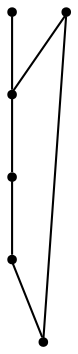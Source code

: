 graph {
  node [shape=point,comment="{\"directed\":false,\"doi\":\"10.1007/978-3-319-50106-2_41\",\"figure\":\"4 (1)\"}"]

  v0 [pos="629.1544239688119,364.53420649972566"]
  v1 [pos="577.3959319110088,363.65068805825683"]
  v2 [pos="401.3597593912904,364.53420649972566"]
  v3 [pos="515.2570757829467,364.53420649972566"]
  v4 [pos="457.7970872233053,361.4339276028777"]
  v5 [pos="326.39159025637906,360.7005077818045"]

  v0 -- v2 [id="-1",pos="629.1544239688119,364.53420649972566 629.1544239688119,305.1004623908592 578.1629354052808,256.91839192421116 515.2571075771556,256.91839192421116 452.3512797490303,256.91839192421116 401.35979118549926,305.1004623908592 401.3597593912904,364.53420649972566"]
  v2 -- v4 [id="-3",pos="401.3597593912904,364.53420649972566 457.7970872233053,361.4339276028777 457.7970872233053,361.4339276028777 457.7970872233053,361.4339276028777"]
  v4 -- v3 [id="-4",pos="457.7970872233053,361.4339276028777 515.2570757829467,364.53420649972566 515.2570757829467,364.53420649972566 515.2570757829467,364.53420649972566"]
  v3 -- v1 [id="-5",pos="515.2570757829467,364.53420649972566 577.3959319110088,363.65068805825683 577.3959319110088,363.65068805825683 577.3959319110088,363.65068805825683"]
  v1 -- v0 [id="-6",pos="577.3959319110088,363.65068805825683 629.1544239688119,364.53420649972566 629.1544239688119,364.53420649972566 629.1544239688119,364.53420649972566"]
  v5 -- v2 [id="-9",pos="326.39159025637906,360.7005077818045 401.3597593912904,364.53420649972566 401.3597593912904,364.53420649972566 401.3597593912904,364.53420649972566"]
}